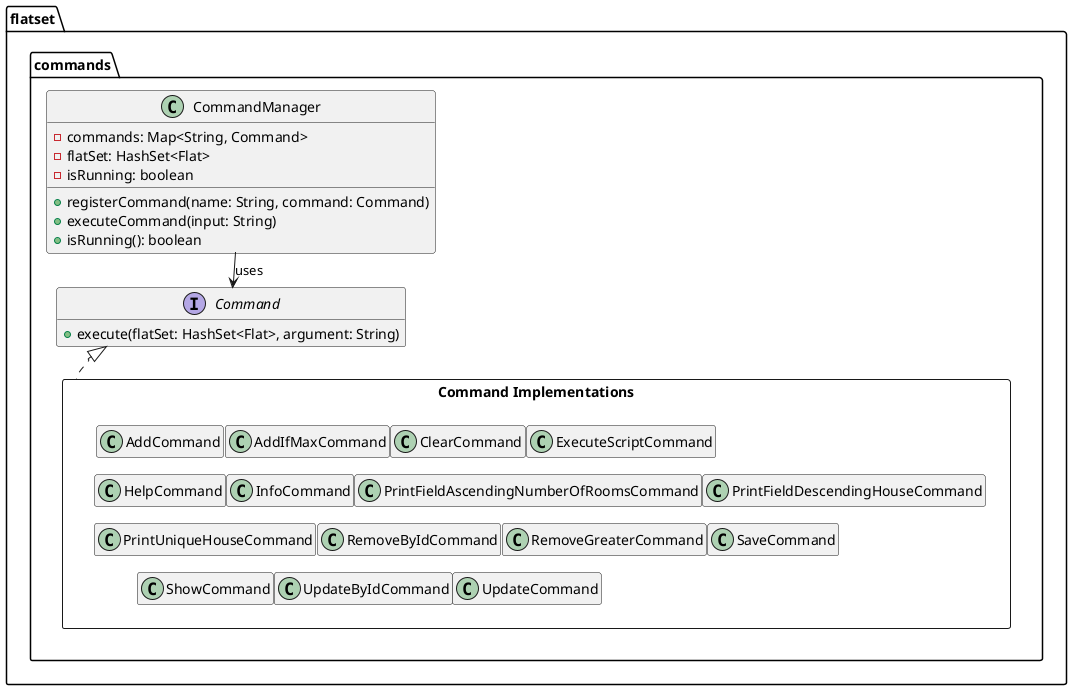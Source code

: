 @startuml

hide empty members
skinparam nodesep 1
skinparam ranksep 1
package flatset.commands {

    interface Command {
        +execute(flatSet: HashSet<Flat>, argument: String)
    }

    class CommandManager {
        -commands: Map<String, Command>
        -flatSet: HashSet<Flat>
        -isRunning: boolean
        +registerCommand(name: String, command: Command)
        +executeCommand(input: String)
        +isRunning(): boolean
    }

    rectangle "Command Implementations" as CommandImpls {
        class AddCommand
        class AddIfMaxCommand
        class ClearCommand
        class ExecuteScriptCommand
        class HelpCommand
        class InfoCommand
        class PrintFieldAscendingNumberOfRoomsCommand
        class PrintFieldDescendingHouseCommand
        class PrintUniqueHouseCommand
        class RemoveByIdCommand
        class RemoveGreaterCommand
        class SaveCommand
        class ShowCommand
        class UpdateByIdCommand
        class UpdateCommand
    }

    ' Single representative class for inheritance arrow
    Command <|.. CommandImpls

    CommandManager --> Command : uses
}

@enduml
